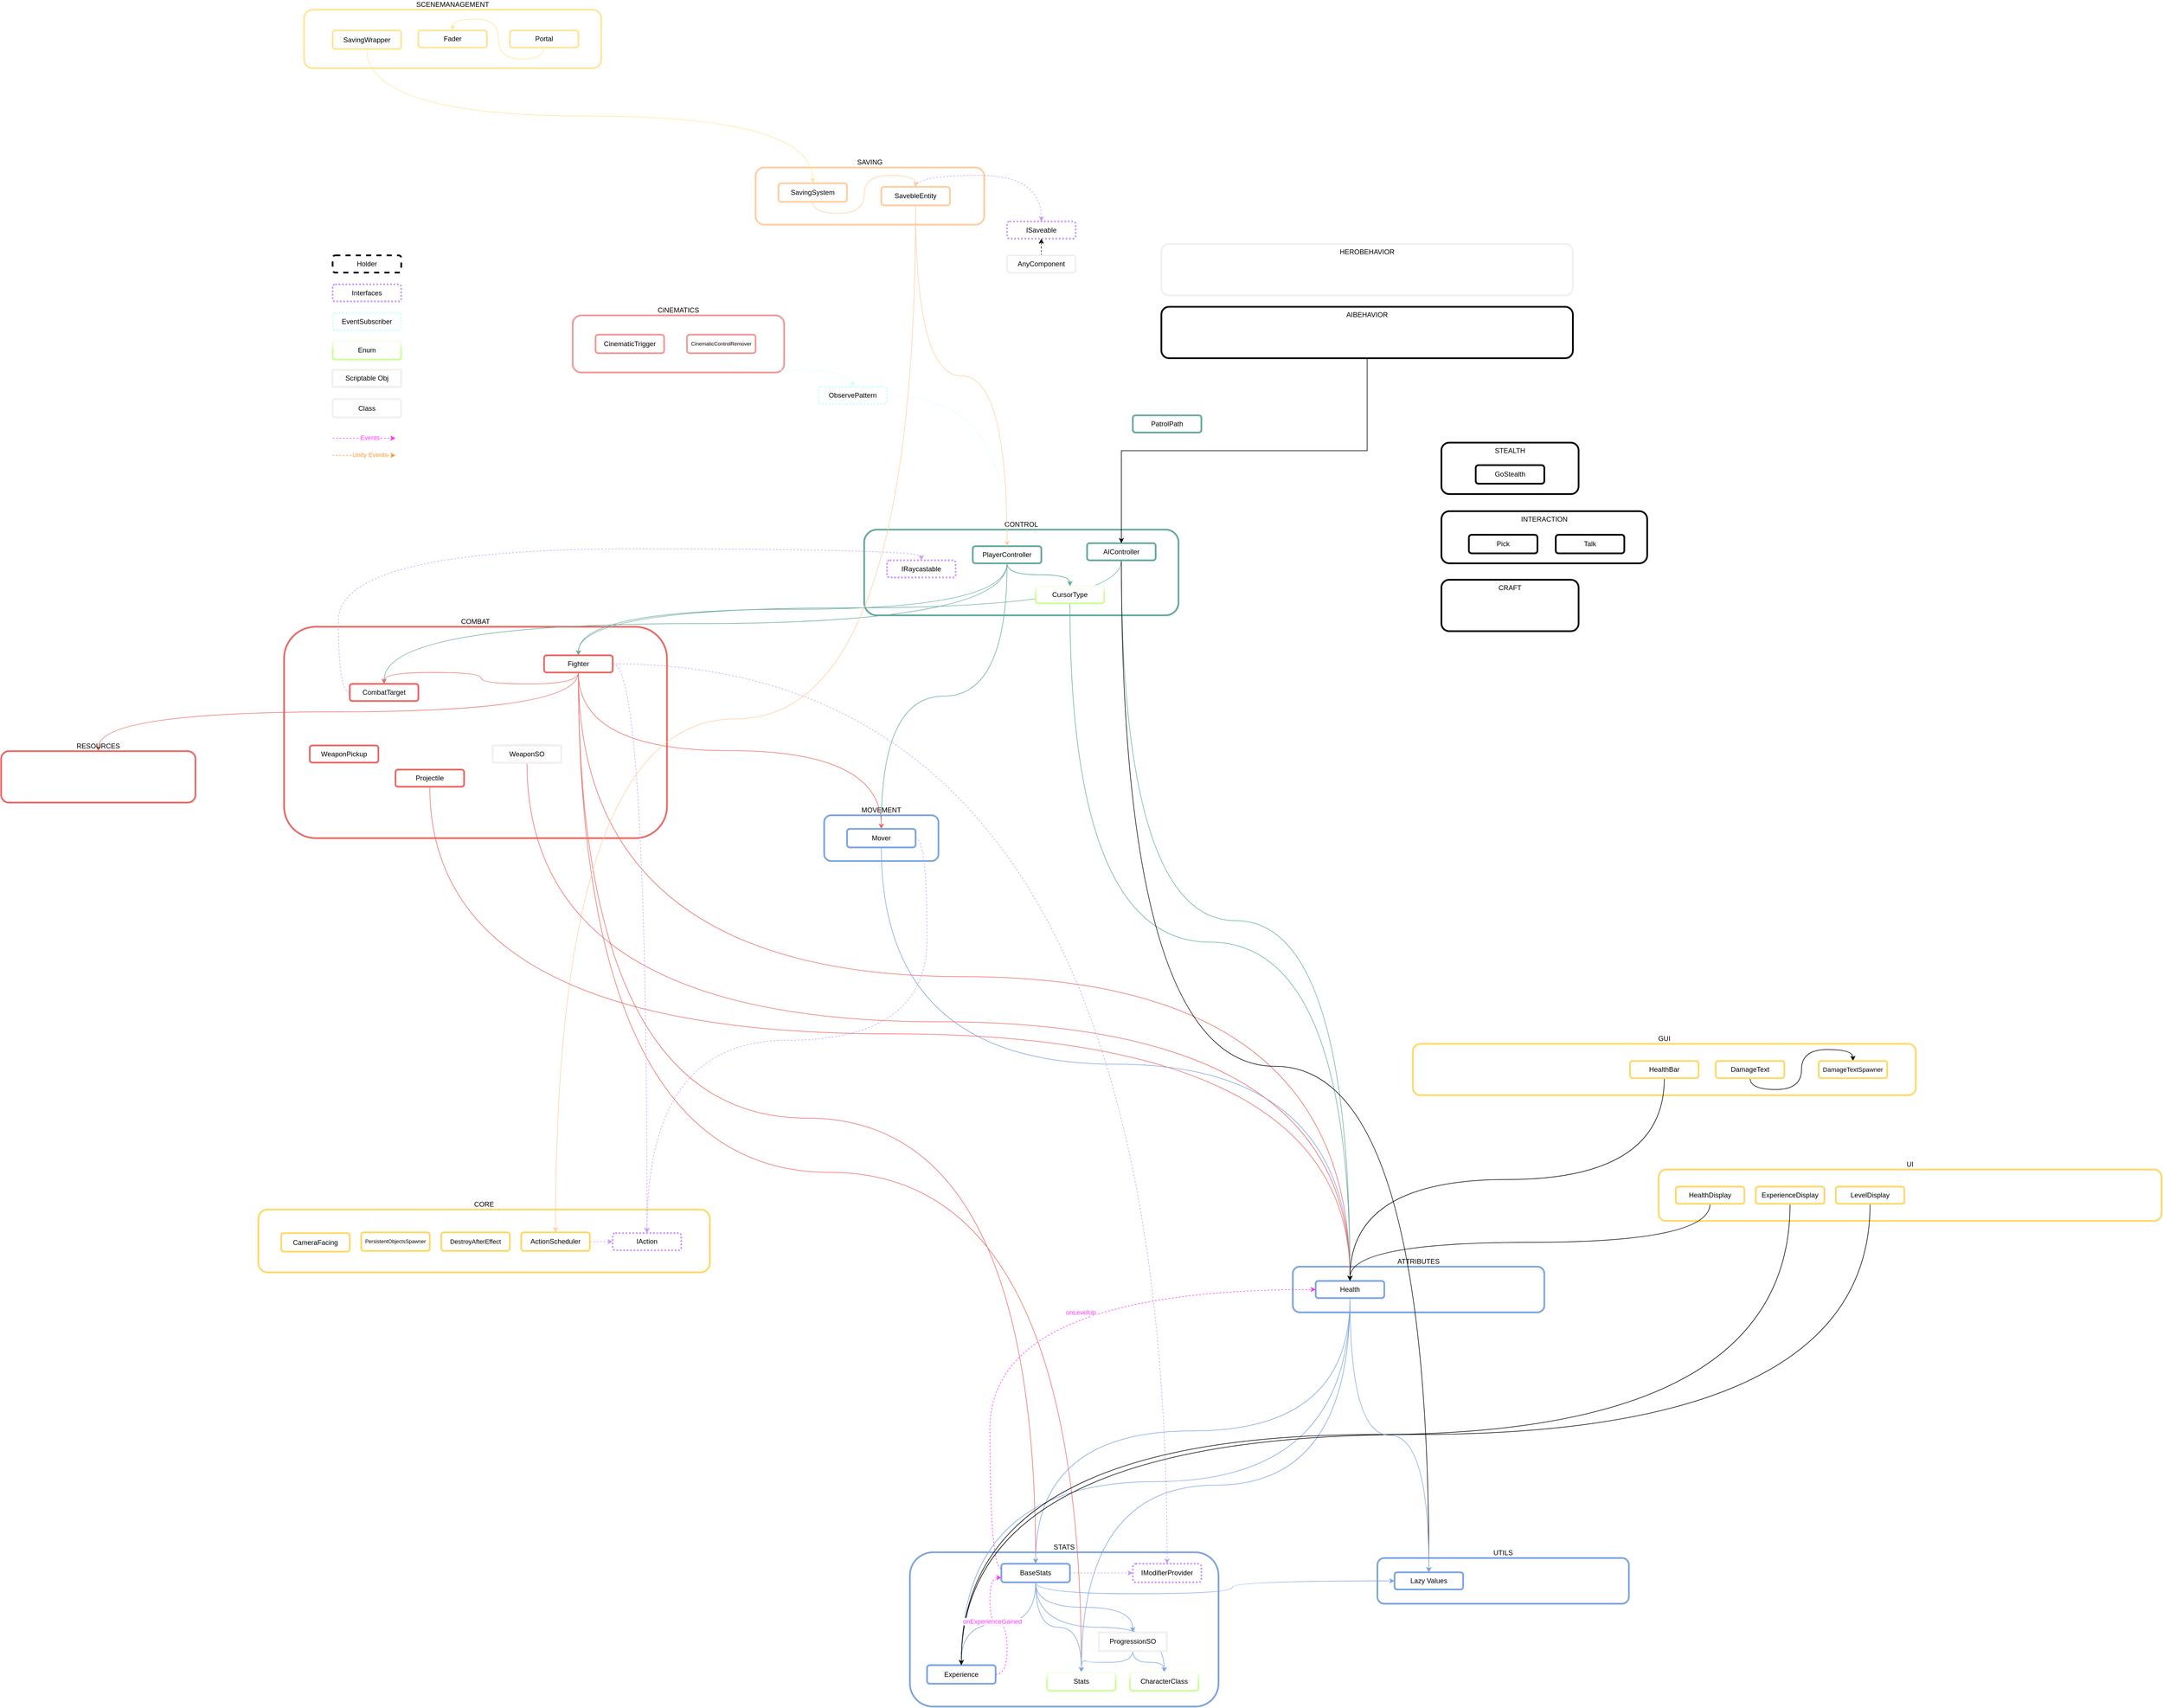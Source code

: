 <mxfile version="13.9.9" type="device"><diagram id="zX314c2a0iVQKS1Djk37" name="Page-1"><mxGraphModel dx="1185" dy="1518" grid="1" gridSize="10" guides="1" tooltips="1" connect="1" arrows="1" fold="1" page="0" pageScale="1" pageWidth="1169" pageHeight="827" math="0" shadow="0"><root><mxCell id="0"/><mxCell id="1" parent="0"/><mxCell id="zsmFEo4YWogc_A4wTc4F-1" value="GUI" style="rounded=1;whiteSpace=wrap;html=1;strokeWidth=3;align=center;labelPosition=center;verticalLabelPosition=top;verticalAlign=bottom;strokeColor=#FFD966;" vertex="1" parent="1"><mxGeometry x="2590" y="1050" width="880" height="90" as="geometry"/></mxCell><mxCell id="X6VIgtb2KW6PNqjNilxe-1" value="UTILS&lt;br&gt;" style="rounded=1;whiteSpace=wrap;html=1;strokeWidth=3;align=center;labelPosition=center;verticalLabelPosition=top;verticalAlign=bottom;strokeColor=#7EA6E0;" parent="1" vertex="1"><mxGeometry x="2528" y="1950" width="440" height="80" as="geometry"/></mxCell><mxCell id="M--ZH-eYUmiinffcp-uR-1" value="STATS" style="rounded=1;whiteSpace=wrap;html=1;strokeWidth=3;align=center;labelPosition=center;verticalLabelPosition=top;verticalAlign=bottom;strokeColor=#7EA6E0;" parent="1" vertex="1"><mxGeometry x="1710" y="1940" width="540" height="270" as="geometry"/></mxCell><mxCell id="ZDkZoz8RjI6pT5Ul04WW-2" value="ATTRIBUTES" style="rounded=1;whiteSpace=wrap;html=1;strokeWidth=3;align=center;labelPosition=center;verticalLabelPosition=top;verticalAlign=bottom;strokeColor=#7EA6E0;" parent="1" vertex="1"><mxGeometry x="2380" y="1440" width="440" height="80" as="geometry"/></mxCell><mxCell id="iRH559UZHxlroSiiS6P8-4" value="CONTROL" style="rounded=1;whiteSpace=wrap;html=1;strokeWidth=3;align=center;labelPosition=center;verticalLabelPosition=top;verticalAlign=bottom;strokeColor=#67AB9F;" parent="1" vertex="1"><mxGeometry x="1630" y="150" width="550" height="150" as="geometry"/></mxCell><mxCell id="iRH559UZHxlroSiiS6P8-5" value="COMBAT" style="rounded=1;whiteSpace=wrap;html=1;strokeWidth=3;align=center;labelPosition=center;verticalLabelPosition=top;verticalAlign=bottom;strokeColor=#EA6B66;" parent="1" vertex="1"><mxGeometry x="615" y="320" width="670" height="370" as="geometry"/></mxCell><mxCell id="iRH559UZHxlroSiiS6P8-6" value="MOVEMENT" style="rounded=1;whiteSpace=wrap;html=1;strokeWidth=3;align=center;labelPosition=center;verticalLabelPosition=top;verticalAlign=bottom;strokeColor=#7EA6E0;" parent="1" vertex="1"><mxGeometry x="1560" y="650" width="200" height="80" as="geometry"/></mxCell><mxCell id="iRH559UZHxlroSiiS6P8-7" value="CORE" style="rounded=1;whiteSpace=wrap;html=1;strokeWidth=3;align=center;labelPosition=center;verticalLabelPosition=top;verticalAlign=bottom;strokeColor=#FFD966;" parent="1" vertex="1"><mxGeometry x="570" y="1340" width="790" height="110" as="geometry"/></mxCell><mxCell id="iRH559UZHxlroSiiS6P8-12" style="edgeStyle=orthogonalEdgeStyle;curved=1;rounded=0;orthogonalLoop=1;jettySize=auto;html=1;exitX=0.5;exitY=1;exitDx=0;exitDy=0;strokeColor=#67AB9F;" parent="1" source="iRH559UZHxlroSiiS6P8-8" target="iRH559UZHxlroSiiS6P8-9" edge="1"><mxGeometry relative="1" as="geometry"/></mxCell><mxCell id="iRH559UZHxlroSiiS6P8-13" style="edgeStyle=orthogonalEdgeStyle;curved=1;rounded=0;orthogonalLoop=1;jettySize=auto;html=1;exitX=0.5;exitY=1;exitDx=0;exitDy=0;strokeColor=#67AB9F;" parent="1" source="iRH559UZHxlroSiiS6P8-8" target="iRH559UZHxlroSiiS6P8-10" edge="1"><mxGeometry relative="1" as="geometry"/></mxCell><mxCell id="iRH559UZHxlroSiiS6P8-14" style="edgeStyle=orthogonalEdgeStyle;curved=1;rounded=0;orthogonalLoop=1;jettySize=auto;html=1;exitX=0.5;exitY=1;exitDx=0;exitDy=0;strokeColor=#67AB9F;" parent="1" source="iRH559UZHxlroSiiS6P8-8" target="iRH559UZHxlroSiiS6P8-11" edge="1"><mxGeometry relative="1" as="geometry"/></mxCell><mxCell id="kNCLd0JwzTP5LptZBHXd-3" style="edgeStyle=orthogonalEdgeStyle;rounded=0;orthogonalLoop=1;jettySize=auto;html=1;exitX=0.5;exitY=1;exitDx=0;exitDy=0;entryX=0.5;entryY=0;entryDx=0;entryDy=0;curved=1;strokeColor=#67AB9F;" parent="1" source="e0aP07f5yo4V5EeplBB_-1" target="iRH559UZHxlroSiiS6P8-15" edge="1"><mxGeometry relative="1" as="geometry"/></mxCell><mxCell id="N1wHUoAwiyRKqID2jfQn-6" style="edgeStyle=orthogonalEdgeStyle;curved=1;rounded=0;orthogonalLoop=1;jettySize=auto;html=1;exitX=0.5;exitY=0;exitDx=0;exitDy=0;entryX=1;entryY=0.5;entryDx=0;entryDy=0;dashed=1;strokeColor=#CCFFFF;startArrow=classic;startFill=1;endArrow=none;endFill=0;" parent="1" source="iRH559UZHxlroSiiS6P8-8" target="N1wHUoAwiyRKqID2jfQn-3" edge="1"><mxGeometry relative="1" as="geometry"/></mxCell><mxCell id="e0aP07f5yo4V5EeplBB_-2" style="edgeStyle=orthogonalEdgeStyle;rounded=0;orthogonalLoop=1;jettySize=auto;html=1;exitX=0.5;exitY=1;exitDx=0;exitDy=0;strokeColor=#67AB9F;curved=1;" parent="1" source="iRH559UZHxlroSiiS6P8-8" target="e0aP07f5yo4V5EeplBB_-1" edge="1"><mxGeometry relative="1" as="geometry"/></mxCell><mxCell id="iRH559UZHxlroSiiS6P8-8" value="PlayerController" style="rounded=1;whiteSpace=wrap;html=1;strokeWidth=3;strokeColor=#67AB9F;" parent="1" vertex="1"><mxGeometry x="1820" y="179" width="120" height="30" as="geometry"/></mxCell><mxCell id="cIVPpor3GwVB7rOZy5on-6" style="edgeStyle=orthogonalEdgeStyle;curved=1;rounded=0;orthogonalLoop=1;jettySize=auto;html=1;exitX=0;exitY=0.5;exitDx=0;exitDy=0;entryX=0.5;entryY=0;entryDx=0;entryDy=0;dashed=1;strokeColor=#CC99FF;startFill=0;" parent="1" source="iRH559UZHxlroSiiS6P8-9" target="cIVPpor3GwVB7rOZy5on-1" edge="1"><mxGeometry relative="1" as="geometry"/></mxCell><mxCell id="iRH559UZHxlroSiiS6P8-9" value="CombatTarget" style="rounded=1;whiteSpace=wrap;html=1;strokeWidth=3;strokeColor=#EA6B66;" parent="1" vertex="1"><mxGeometry x="730" y="420" width="120" height="30" as="geometry"/></mxCell><mxCell id="iRH559UZHxlroSiiS6P8-24" style="edgeStyle=orthogonalEdgeStyle;curved=1;rounded=0;orthogonalLoop=1;jettySize=auto;html=1;exitX=0.5;exitY=1;exitDx=0;exitDy=0;entryX=0.5;entryY=0;entryDx=0;entryDy=0;strokeColor=#EA6B66;" parent="1" source="iRH559UZHxlroSiiS6P8-10" target="iRH559UZHxlroSiiS6P8-9" edge="1"><mxGeometry relative="1" as="geometry"/></mxCell><mxCell id="kNCLd0JwzTP5LptZBHXd-7" style="edgeStyle=orthogonalEdgeStyle;curved=1;rounded=0;orthogonalLoop=1;jettySize=auto;html=1;exitX=0.5;exitY=1;exitDx=0;exitDy=0;strokeColor=#EA6B66;" parent="1" source="iRH559UZHxlroSiiS6P8-10" target="iRH559UZHxlroSiiS6P8-15" edge="1"><mxGeometry relative="1" as="geometry"/></mxCell><mxCell id="kNCLd0JwzTP5LptZBHXd-11" style="edgeStyle=orthogonalEdgeStyle;curved=1;rounded=0;orthogonalLoop=1;jettySize=auto;html=1;exitX=0.5;exitY=1;exitDx=0;exitDy=0;entryX=0.5;entryY=0;entryDx=0;entryDy=0;strokeColor=#EA6B66;fontSize=11;" parent="1" source="iRH559UZHxlroSiiS6P8-10" target="iRH559UZHxlroSiiS6P8-11" edge="1"><mxGeometry relative="1" as="geometry"/></mxCell><mxCell id="ViICGSx4NlkoQtT_HBVr-11" style="edgeStyle=orthogonalEdgeStyle;curved=1;rounded=0;orthogonalLoop=1;jettySize=auto;html=1;exitX=0.5;exitY=1;exitDx=0;exitDy=0;strokeColor=#EA6B66;" parent="1" source="iRH559UZHxlroSiiS6P8-10" target="ViICGSx4NlkoQtT_HBVr-10" edge="1"><mxGeometry relative="1" as="geometry"/></mxCell><mxCell id="rMX1WeO0hdHqFgPA3dSa-14" style="edgeStyle=orthogonalEdgeStyle;curved=1;rounded=0;orthogonalLoop=1;jettySize=auto;html=1;exitX=0.5;exitY=1;exitDx=0;exitDy=0;strokeColor=#EA6B66;fontColor=#f0f0f0;" parent="1" source="iRH559UZHxlroSiiS6P8-10" target="M--ZH-eYUmiinffcp-uR-2" edge="1"><mxGeometry relative="1" as="geometry"/></mxCell><mxCell id="rMX1WeO0hdHqFgPA3dSa-15" style="edgeStyle=orthogonalEdgeStyle;curved=1;rounded=0;orthogonalLoop=1;jettySize=auto;html=1;exitX=0.5;exitY=1;exitDx=0;exitDy=0;strokeColor=#EA6B66;fontColor=#f0f0f0;" parent="1" source="iRH559UZHxlroSiiS6P8-10" target="SrPhJX4Bb_pIo2yQC8EW-4" edge="1"><mxGeometry relative="1" as="geometry"/></mxCell><mxCell id="UjUzf3WpbXGzhNyK7RH4-28" style="edgeStyle=orthogonalEdgeStyle;curved=1;rounded=0;orthogonalLoop=1;jettySize=auto;html=1;exitX=1;exitY=0.5;exitDx=0;exitDy=0;dashed=1;startArrow=none;startFill=0;strokeColor=#CC99FF;" parent="1" source="iRH559UZHxlroSiiS6P8-10" target="UjUzf3WpbXGzhNyK7RH4-18" edge="1"><mxGeometry relative="1" as="geometry"/></mxCell><mxCell id="UjUzf3WpbXGzhNyK7RH4-29" style="edgeStyle=orthogonalEdgeStyle;curved=1;rounded=0;orthogonalLoop=1;jettySize=auto;html=1;exitX=1;exitY=0.5;exitDx=0;exitDy=0;dashed=1;startArrow=none;startFill=0;strokeColor=#CC99FF;" parent="1" source="iRH559UZHxlroSiiS6P8-10" target="iRH559UZHxlroSiiS6P8-19" edge="1"><mxGeometry relative="1" as="geometry"/></mxCell><mxCell id="iRH559UZHxlroSiiS6P8-10" value="Fighter" style="rounded=1;whiteSpace=wrap;html=1;strokeWidth=3;strokeColor=#EA6B66;" parent="1" vertex="1"><mxGeometry x="1070" y="370" width="120" height="30" as="geometry"/></mxCell><mxCell id="kNCLd0JwzTP5LptZBHXd-2" style="edgeStyle=orthogonalEdgeStyle;rounded=0;orthogonalLoop=1;jettySize=auto;html=1;exitX=0.5;exitY=1;exitDx=0;exitDy=0;curved=1;strokeColor=#7EA6E0;" parent="1" source="iRH559UZHxlroSiiS6P8-11" target="iRH559UZHxlroSiiS6P8-15" edge="1"><mxGeometry relative="1" as="geometry"/></mxCell><mxCell id="UjUzf3WpbXGzhNyK7RH4-30" style="edgeStyle=orthogonalEdgeStyle;curved=1;rounded=0;orthogonalLoop=1;jettySize=auto;html=1;exitX=1;exitY=0.5;exitDx=0;exitDy=0;dashed=1;startArrow=none;startFill=0;strokeColor=#CC99FF;" parent="1" source="iRH559UZHxlroSiiS6P8-11" target="iRH559UZHxlroSiiS6P8-19" edge="1"><mxGeometry relative="1" as="geometry"/></mxCell><mxCell id="iRH559UZHxlroSiiS6P8-11" value="Mover" style="rounded=1;whiteSpace=wrap;html=1;strokeWidth=3;strokeColor=#7EA6E0;" parent="1" vertex="1"><mxGeometry x="1600" y="673.75" width="120" height="32.5" as="geometry"/></mxCell><mxCell id="SrPhJX4Bb_pIo2yQC8EW-3" style="edgeStyle=orthogonalEdgeStyle;curved=1;rounded=0;orthogonalLoop=1;jettySize=auto;html=1;exitX=0.5;exitY=1;exitDx=0;exitDy=0;strokeColor=#7EA6E0;" parent="1" source="iRH559UZHxlroSiiS6P8-15" target="SrPhJX4Bb_pIo2yQC8EW-2" edge="1"><mxGeometry relative="1" as="geometry"/></mxCell><mxCell id="UjUzf3WpbXGzhNyK7RH4-1" style="edgeStyle=orthogonalEdgeStyle;rounded=0;orthogonalLoop=1;jettySize=auto;html=1;exitX=0.5;exitY=1;exitDx=0;exitDy=0;curved=1;strokeColor=#7EA6E0;" parent="1" source="iRH559UZHxlroSiiS6P8-15" target="M--ZH-eYUmiinffcp-uR-2" edge="1"><mxGeometry relative="1" as="geometry"/></mxCell><mxCell id="UjUzf3WpbXGzhNyK7RH4-31" style="edgeStyle=orthogonalEdgeStyle;curved=1;rounded=0;orthogonalLoop=1;jettySize=auto;html=1;exitX=0.5;exitY=1;exitDx=0;exitDy=0;startArrow=none;strokeColor=#7EA6E0;" parent="1" source="iRH559UZHxlroSiiS6P8-15" target="SrPhJX4Bb_pIo2yQC8EW-4" edge="1"><mxGeometry relative="1" as="geometry"/></mxCell><mxCell id="iRH559UZHxlroSiiS6P8-15" value="Health" style="rounded=1;whiteSpace=wrap;html=1;strokeWidth=3;strokeColor=#7EA6E0;" parent="1" vertex="1"><mxGeometry x="2420" y="1465" width="120" height="30" as="geometry"/></mxCell><mxCell id="UjUzf3WpbXGzhNyK7RH4-26" style="edgeStyle=orthogonalEdgeStyle;curved=1;rounded=0;orthogonalLoop=1;jettySize=auto;html=1;exitX=1;exitY=0.5;exitDx=0;exitDy=0;entryX=0;entryY=0.5;entryDx=0;entryDy=0;dashed=1;startArrow=none;startFill=0;strokeColor=#CC99FF;" parent="1" source="iRH559UZHxlroSiiS6P8-18" target="iRH559UZHxlroSiiS6P8-19" edge="1"><mxGeometry relative="1" as="geometry"/></mxCell><mxCell id="iRH559UZHxlroSiiS6P8-18" value="ActionScheduler" style="rounded=1;whiteSpace=wrap;html=1;strokeWidth=3;strokeColor=#FFD966;" parent="1" vertex="1"><mxGeometry x="1030" y="1380" width="120" height="32.5" as="geometry"/></mxCell><mxCell id="iRH559UZHxlroSiiS6P8-19" value="IAction" style="rounded=1;whiteSpace=wrap;html=1;strokeWidth=3;strokeColor=#CC99FF;dashed=1;dashPattern=1 1;" parent="1" vertex="1"><mxGeometry x="1190" y="1381.25" width="120" height="30" as="geometry"/></mxCell><mxCell id="iRH559UZHxlroSiiS6P8-25" value="STEALTH" style="rounded=1;whiteSpace=wrap;html=1;strokeWidth=3;align=center;labelPosition=center;verticalLabelPosition=middle;verticalAlign=top;" parent="1" vertex="1"><mxGeometry x="2640" y="-2.25" width="240" height="90" as="geometry"/></mxCell><mxCell id="iRH559UZHxlroSiiS6P8-26" value="INTERACTION" style="rounded=1;whiteSpace=wrap;html=1;strokeWidth=3;align=center;labelPosition=center;verticalLabelPosition=middle;verticalAlign=top;" parent="1" vertex="1"><mxGeometry x="2640" y="117.75" width="360" height="91.25" as="geometry"/></mxCell><mxCell id="iRH559UZHxlroSiiS6P8-27" value="Pick" style="rounded=1;whiteSpace=wrap;html=1;strokeWidth=3;" parent="1" vertex="1"><mxGeometry x="2688" y="159" width="120" height="32.5" as="geometry"/></mxCell><mxCell id="iRH559UZHxlroSiiS6P8-28" value="Talk" style="rounded=1;whiteSpace=wrap;html=1;strokeWidth=3;" parent="1" vertex="1"><mxGeometry x="2840" y="159" width="120" height="32.5" as="geometry"/></mxCell><mxCell id="iRH559UZHxlroSiiS6P8-32" value="GoStealth" style="rounded=1;whiteSpace=wrap;html=1;strokeWidth=3;" parent="1" vertex="1"><mxGeometry x="2700" y="37.12" width="120" height="32.5" as="geometry"/></mxCell><mxCell id="kNCLd0JwzTP5LptZBHXd-4" style="edgeStyle=orthogonalEdgeStyle;curved=1;rounded=0;orthogonalLoop=1;jettySize=auto;html=1;exitX=0.5;exitY=1;exitDx=0;exitDy=0;strokeColor=#67AB9F;" parent="1" source="kNCLd0JwzTP5LptZBHXd-1" target="iRH559UZHxlroSiiS6P8-10" edge="1"><mxGeometry relative="1" as="geometry"/></mxCell><mxCell id="kNCLd0JwzTP5LptZBHXd-5" style="edgeStyle=orthogonalEdgeStyle;curved=1;rounded=0;orthogonalLoop=1;jettySize=auto;html=1;exitX=0.5;exitY=1;exitDx=0;exitDy=0;strokeColor=#67AB9F;" parent="1" source="kNCLd0JwzTP5LptZBHXd-1" target="iRH559UZHxlroSiiS6P8-15" edge="1"><mxGeometry relative="1" as="geometry"/></mxCell><mxCell id="X6VIgtb2KW6PNqjNilxe-5" style="edgeStyle=orthogonalEdgeStyle;curved=1;rounded=0;orthogonalLoop=1;jettySize=auto;html=1;exitX=0.5;exitY=1;exitDx=0;exitDy=0;entryX=0.5;entryY=0;entryDx=0;entryDy=0;" parent="1" source="kNCLd0JwzTP5LptZBHXd-1" target="X6VIgtb2KW6PNqjNilxe-2" edge="1"><mxGeometry relative="1" as="geometry"/></mxCell><mxCell id="kNCLd0JwzTP5LptZBHXd-1" value="AIController" style="rounded=1;whiteSpace=wrap;html=1;strokeWidth=3;strokeColor=#67AB9F;" parent="1" vertex="1"><mxGeometry x="2020" y="173.75" width="120" height="30" as="geometry"/></mxCell><mxCell id="kNCLd0JwzTP5LptZBHXd-6" value="Holder" style="rounded=1;whiteSpace=wrap;html=1;strokeWidth=3;dashed=1;" parent="1" vertex="1"><mxGeometry x="700" y="-330" width="120" height="30" as="geometry"/></mxCell><mxCell id="kNCLd0JwzTP5LptZBHXd-8" value="CRAFT" style="rounded=1;whiteSpace=wrap;html=1;strokeWidth=3;align=center;labelPosition=center;verticalLabelPosition=middle;verticalAlign=top;" parent="1" vertex="1"><mxGeometry x="2640" y="237.75" width="240" height="90" as="geometry"/></mxCell><mxCell id="kNCLd0JwzTP5LptZBHXd-10" value="Interfaces" style="rounded=1;whiteSpace=wrap;html=1;strokeWidth=3;strokeColor=#CC99FF;dashed=1;dashPattern=1 1;" parent="1" vertex="1"><mxGeometry x="700" y="-279.37" width="120" height="30" as="geometry"/></mxCell><mxCell id="ciauo1n9awB_bm5yY3an-2" style="edgeStyle=orthogonalEdgeStyle;rounded=0;orthogonalLoop=1;jettySize=auto;html=1;exitX=0.5;exitY=1;exitDx=0;exitDy=0;" parent="1" source="ciauo1n9awB_bm5yY3an-1" target="kNCLd0JwzTP5LptZBHXd-1" edge="1"><mxGeometry relative="1" as="geometry"/></mxCell><mxCell id="ciauo1n9awB_bm5yY3an-1" value="AIBEHAVIOR" style="rounded=1;whiteSpace=wrap;html=1;strokeWidth=3;align=center;labelPosition=center;verticalLabelPosition=middle;verticalAlign=top;" parent="1" vertex="1"><mxGeometry x="2150" y="-240" width="720" height="90" as="geometry"/></mxCell><mxCell id="ciauo1n9awB_bm5yY3an-3" value="PatrolPath" style="rounded=1;whiteSpace=wrap;html=1;strokeWidth=3;strokeColor=#67AB9F;" parent="1" vertex="1"><mxGeometry x="2100" y="-50" width="120" height="30" as="geometry"/></mxCell><mxCell id="5K2S2vKHAfXSxy706iJU-1" value="CiNEMATICS" style="rounded=1;whiteSpace=wrap;html=1;strokeWidth=3;align=center;labelPosition=center;verticalLabelPosition=top;verticalAlign=bottom;strokeColor=#F19C99;" parent="1" vertex="1"><mxGeometry x="1120" y="-225" width="370" height="100" as="geometry"/></mxCell><mxCell id="5K2S2vKHAfXSxy706iJU-3" value="CinematicTrigger" style="rounded=1;whiteSpace=wrap;html=1;strokeWidth=3;strokeColor=#F19C99;verticalAlign=middle;" parent="1" vertex="1"><mxGeometry x="1160" y="-191.25" width="120" height="32.5" as="geometry"/></mxCell><mxCell id="5K2S2vKHAfXSxy706iJU-4" value="EventSubscriber" style="rounded=1;whiteSpace=wrap;html=1;strokeWidth=3;dashed=1;dashPattern=1 1;strokeColor=#CCFFFF;" parent="1" vertex="1"><mxGeometry x="700" y="-229.37" width="120" height="30" as="geometry"/></mxCell><mxCell id="N1wHUoAwiyRKqID2jfQn-4" style="edgeStyle=orthogonalEdgeStyle;rounded=0;orthogonalLoop=1;jettySize=auto;html=1;exitX=0.5;exitY=1;exitDx=0;exitDy=0;curved=1;dashed=1;strokeColor=#CCFFFF;startArrow=none;startFill=0;" parent="1" source="5K2S2vKHAfXSxy706iJU-5" target="N1wHUoAwiyRKqID2jfQn-3" edge="1"><mxGeometry relative="1" as="geometry"/></mxCell><mxCell id="5K2S2vKHAfXSxy706iJU-5" value="CinematicControlRemover" style="rounded=1;whiteSpace=wrap;html=1;strokeWidth=3;strokeColor=#F19C99;verticalAlign=middle;fontSize=9;" parent="1" vertex="1"><mxGeometry x="1320" y="-191.25" width="120" height="32.5" as="geometry"/></mxCell><mxCell id="N1wHUoAwiyRKqID2jfQn-3" value="ObservePattern" style="rounded=1;whiteSpace=wrap;html=1;strokeWidth=3;dashed=1;dashPattern=1 1;strokeColor=#CCFFFF;" parent="1" vertex="1"><mxGeometry x="1550" y="-100" width="120" height="30" as="geometry"/></mxCell><mxCell id="N1wHUoAwiyRKqID2jfQn-7" value="SCENEMANAGEMENT" style="rounded=1;whiteSpace=wrap;html=1;strokeWidth=3;align=center;labelPosition=center;verticalLabelPosition=top;verticalAlign=bottom;strokeColor=#FFE599;" parent="1" vertex="1"><mxGeometry x="650" y="-760" width="520" height="102.5" as="geometry"/></mxCell><mxCell id="N1wHUoAwiyRKqID2jfQn-9" value="Fader" style="rounded=1;whiteSpace=wrap;html=1;strokeWidth=3;strokeColor=#FFE599;" parent="1" vertex="1"><mxGeometry x="850" y="-723.75" width="120" height="30" as="geometry"/></mxCell><mxCell id="N1wHUoAwiyRKqID2jfQn-12" style="edgeStyle=orthogonalEdgeStyle;curved=1;rounded=0;orthogonalLoop=1;jettySize=auto;html=1;exitX=0.5;exitY=1;exitDx=0;exitDy=0;entryX=0.5;entryY=0;entryDx=0;entryDy=0;startArrow=none;startFill=0;strokeColor=#FFE599;endArrow=classic;endFill=1;" parent="1" source="N1wHUoAwiyRKqID2jfQn-10" target="N1wHUoAwiyRKqID2jfQn-9" edge="1"><mxGeometry relative="1" as="geometry"/></mxCell><mxCell id="N1wHUoAwiyRKqID2jfQn-10" value="Portal" style="rounded=1;whiteSpace=wrap;html=1;strokeWidth=3;strokeColor=#FFE599;" parent="1" vertex="1"><mxGeometry x="1010" y="-723.75" width="120" height="30" as="geometry"/></mxCell><mxCell id="N1wHUoAwiyRKqID2jfQn-13" value="PersistentObjectsSpawner" style="rounded=1;whiteSpace=wrap;html=1;strokeWidth=3;strokeColor=#FFD966;fontSize=9;" parent="1" vertex="1"><mxGeometry x="750" y="1380" width="120" height="32.5" as="geometry"/></mxCell><mxCell id="N1wHUoAwiyRKqID2jfQn-14" value="SAVING&lt;br&gt;" style="rounded=1;whiteSpace=wrap;html=1;strokeWidth=3;align=center;labelPosition=center;verticalLabelPosition=top;verticalAlign=bottom;strokeColor=#FFCE9F;" parent="1" vertex="1"><mxGeometry x="1440" y="-483.75" width="400" height="100" as="geometry"/></mxCell><mxCell id="Mkf17UDLlmEJd6N1qRmk-4" style="edgeStyle=orthogonalEdgeStyle;rounded=0;orthogonalLoop=1;jettySize=auto;html=1;exitX=0.5;exitY=1;exitDx=0;exitDy=0;entryX=0.5;entryY=0;entryDx=0;entryDy=0;curved=1;strokeColor=#FFCE9F;" parent="1" source="Mkf17UDLlmEJd6N1qRmk-1" target="Mkf17UDLlmEJd6N1qRmk-3" edge="1"><mxGeometry relative="1" as="geometry"/></mxCell><mxCell id="Mkf17UDLlmEJd6N1qRmk-1" value="SavingSystem" style="rounded=1;whiteSpace=wrap;html=1;strokeWidth=3;verticalAlign=middle;strokeColor=#FFCE9F;" parent="1" vertex="1"><mxGeometry x="1480" y="-456.25" width="120" height="32.5" as="geometry"/></mxCell><mxCell id="ViICGSx4NlkoQtT_HBVr-8" style="edgeStyle=orthogonalEdgeStyle;curved=1;rounded=0;orthogonalLoop=1;jettySize=auto;html=1;exitX=0.5;exitY=1;exitDx=0;exitDy=0;entryX=0.5;entryY=0;entryDx=0;entryDy=0;strokeColor=#FFE599;endFill=1;startFill=0;" parent="1" source="Mkf17UDLlmEJd6N1qRmk-2" target="Mkf17UDLlmEJd6N1qRmk-1" edge="1"><mxGeometry relative="1" as="geometry"/></mxCell><mxCell id="Mkf17UDLlmEJd6N1qRmk-2" value="SavingWrapper" style="rounded=1;whiteSpace=wrap;html=1;strokeWidth=3;verticalAlign=middle;strokeColor=#FFE599;" parent="1" vertex="1"><mxGeometry x="700" y="-723.75" width="120" height="32.5" as="geometry"/></mxCell><mxCell id="Mkf17UDLlmEJd6N1qRmk-5" style="edgeStyle=orthogonalEdgeStyle;curved=1;rounded=0;orthogonalLoop=1;jettySize=auto;html=1;exitX=0.5;exitY=1;exitDx=0;exitDy=0;strokeColor=#FFCE9F;" parent="1" source="Mkf17UDLlmEJd6N1qRmk-3" target="iRH559UZHxlroSiiS6P8-8" edge="1"><mxGeometry relative="1" as="geometry"/></mxCell><mxCell id="Mkf17UDLlmEJd6N1qRmk-6" style="edgeStyle=orthogonalEdgeStyle;curved=1;rounded=0;orthogonalLoop=1;jettySize=auto;html=1;exitX=0.5;exitY=1;exitDx=0;exitDy=0;strokeColor=#FFCE9F;" parent="1" source="Mkf17UDLlmEJd6N1qRmk-3" target="iRH559UZHxlroSiiS6P8-18" edge="1"><mxGeometry relative="1" as="geometry"/></mxCell><mxCell id="ViICGSx4NlkoQtT_HBVr-4" style="edgeStyle=orthogonalEdgeStyle;curved=1;rounded=0;orthogonalLoop=1;jettySize=auto;html=1;exitX=0.5;exitY=0;exitDx=0;exitDy=0;entryX=0.5;entryY=0;entryDx=0;entryDy=0;dashed=1;strokeColor=#CC99FF;" parent="1" source="Mkf17UDLlmEJd6N1qRmk-3" target="ViICGSx4NlkoQtT_HBVr-3" edge="1"><mxGeometry relative="1" as="geometry"/></mxCell><mxCell id="Mkf17UDLlmEJd6N1qRmk-3" value="SavebleEntity" style="rounded=1;whiteSpace=wrap;html=1;strokeWidth=3;verticalAlign=middle;strokeColor=#FFCE9F;" parent="1" vertex="1"><mxGeometry x="1660" y="-450" width="120" height="32.5" as="geometry"/></mxCell><mxCell id="Mkf17UDLlmEJd6N1qRmk-7" value="HEROBEHAVIOR" style="rounded=1;whiteSpace=wrap;html=1;strokeWidth=3;align=center;labelPosition=center;verticalLabelPosition=middle;verticalAlign=top;strokeColor=#F0F0F0;" parent="1" vertex="1"><mxGeometry x="2150" y="-350" width="720" height="90" as="geometry"/></mxCell><mxCell id="ViICGSx4NlkoQtT_HBVr-3" value="ISaveable" style="rounded=1;whiteSpace=wrap;html=1;strokeWidth=3;dashed=1;dashPattern=1 1;strokeColor=#CC99FF;" parent="1" vertex="1"><mxGeometry x="1880" y="-389.37" width="120" height="30" as="geometry"/></mxCell><mxCell id="ViICGSx4NlkoQtT_HBVr-6" style="edgeStyle=orthogonalEdgeStyle;curved=1;rounded=0;orthogonalLoop=1;jettySize=auto;html=1;exitX=0.5;exitY=0;exitDx=0;exitDy=0;dashed=1;" parent="1" source="ViICGSx4NlkoQtT_HBVr-5" target="ViICGSx4NlkoQtT_HBVr-3" edge="1"><mxGeometry relative="1" as="geometry"/></mxCell><mxCell id="ViICGSx4NlkoQtT_HBVr-5" value="AnyComponent" style="rounded=1;whiteSpace=wrap;html=1;strokeWidth=3;strokeColor=#F0F0F0;" parent="1" vertex="1"><mxGeometry x="1880" y="-330" width="120" height="30" as="geometry"/></mxCell><mxCell id="ViICGSx4NlkoQtT_HBVr-10" value="RESOURCES" style="rounded=1;whiteSpace=wrap;html=1;strokeWidth=3;align=center;labelPosition=center;verticalLabelPosition=top;verticalAlign=bottom;strokeColor=#EA6B66;" parent="1" vertex="1"><mxGeometry x="120" y="537.75" width="340" height="90" as="geometry"/></mxCell><mxCell id="oPLiyMP14bYIOw7efiJT-1" value="WeaponPickup" style="rounded=1;whiteSpace=wrap;html=1;strokeWidth=3;strokeColor=#EA6B66;" parent="1" vertex="1"><mxGeometry x="660" y="527.75" width="120" height="30" as="geometry"/></mxCell><mxCell id="oPLiyMP14bYIOw7efiJT-3" style="edgeStyle=orthogonalEdgeStyle;rounded=0;orthogonalLoop=1;jettySize=auto;html=1;exitX=0.5;exitY=1;exitDx=0;exitDy=0;entryX=0.5;entryY=0;entryDx=0;entryDy=0;strokeColor=#EA6B66;curved=1;" parent="1" source="oPLiyMP14bYIOw7efiJT-2" target="iRH559UZHxlroSiiS6P8-15" edge="1"><mxGeometry relative="1" as="geometry"/></mxCell><mxCell id="oPLiyMP14bYIOw7efiJT-2" value="Projectile" style="rounded=1;whiteSpace=wrap;html=1;strokeWidth=3;strokeColor=#EA6B66;" parent="1" vertex="1"><mxGeometry x="810" y="570" width="120" height="30" as="geometry"/></mxCell><mxCell id="oPLiyMP14bYIOw7efiJT-5" style="edgeStyle=orthogonalEdgeStyle;curved=1;rounded=0;orthogonalLoop=1;jettySize=auto;html=1;exitX=0.5;exitY=1;exitDx=0;exitDy=0;strokeColor=#EA6B66;" parent="1" source="oPLiyMP14bYIOw7efiJT-4" target="iRH559UZHxlroSiiS6P8-15" edge="1"><mxGeometry relative="1" as="geometry"><mxPoint x="1880" y="750" as="targetPoint"/></mxGeometry></mxCell><mxCell id="oPLiyMP14bYIOw7efiJT-4" value="WeaponSO" style="rounded=0;whiteSpace=wrap;html=1;strokeWidth=3;strokeColor=#f0f0f0;shadow=0;gradientDirection=east;glass=0;sketch=1;" parent="1" vertex="1"><mxGeometry x="980" y="527.75" width="120" height="30" as="geometry"/></mxCell><mxCell id="8XZOd8Yv6ka2B8i0Pcgx-1" value="DestroyAfterEffect" style="rounded=1;whiteSpace=wrap;html=1;strokeWidth=3;strokeColor=#FFD966;fontSize=11;" parent="1" vertex="1"><mxGeometry x="890" y="1380" width="120" height="32.5" as="geometry"/></mxCell><mxCell id="SrPhJX4Bb_pIo2yQC8EW-9" style="edgeStyle=orthogonalEdgeStyle;curved=1;rounded=0;orthogonalLoop=1;jettySize=auto;html=1;exitX=0.5;exitY=1;exitDx=0;exitDy=0;entryX=0.5;entryY=0;entryDx=0;entryDy=0;strokeColor=#7EA6E0;" parent="1" source="M--ZH-eYUmiinffcp-uR-2" target="SrPhJX4Bb_pIo2yQC8EW-2" edge="1"><mxGeometry relative="1" as="geometry"/></mxCell><mxCell id="SrPhJX4Bb_pIo2yQC8EW-10" style="edgeStyle=orthogonalEdgeStyle;curved=1;rounded=0;orthogonalLoop=1;jettySize=auto;html=1;exitX=0.5;exitY=1;exitDx=0;exitDy=0;strokeColor=#7EA6E0;" parent="1" source="M--ZH-eYUmiinffcp-uR-2" target="SrPhJX4Bb_pIo2yQC8EW-4" edge="1"><mxGeometry relative="1" as="geometry"/></mxCell><mxCell id="UjUzf3WpbXGzhNyK7RH4-19" style="edgeStyle=orthogonalEdgeStyle;curved=1;rounded=0;orthogonalLoop=1;jettySize=auto;html=1;exitX=1;exitY=0.5;exitDx=0;exitDy=0;entryX=0;entryY=0.5;entryDx=0;entryDy=0;startArrow=none;startFill=0;dashed=1;strokeColor=#CC99FF;" parent="1" source="M--ZH-eYUmiinffcp-uR-2" target="UjUzf3WpbXGzhNyK7RH4-18" edge="1"><mxGeometry relative="1" as="geometry"/></mxCell><mxCell id="bXVBPZHDAnFBpzh7sfVz-1" style="edgeStyle=orthogonalEdgeStyle;rounded=0;orthogonalLoop=1;jettySize=auto;html=1;exitX=0.5;exitY=1;exitDx=0;exitDy=0;entryX=0.5;entryY=0;entryDx=0;entryDy=0;strokeColor=#7EA6E0;curved=1;" parent="1" source="M--ZH-eYUmiinffcp-uR-2" target="ZDkZoz8RjI6pT5Ul04WW-1" edge="1"><mxGeometry relative="1" as="geometry"/></mxCell><mxCell id="bXVBPZHDAnFBpzh7sfVz-2" style="edgeStyle=orthogonalEdgeStyle;curved=1;rounded=0;orthogonalLoop=1;jettySize=auto;html=1;exitX=0.5;exitY=1;exitDx=0;exitDy=0;entryX=0.5;entryY=0;entryDx=0;entryDy=0;strokeColor=#7EA6E0;" parent="1" source="M--ZH-eYUmiinffcp-uR-2" target="SrPhJX4Bb_pIo2yQC8EW-5" edge="1"><mxGeometry relative="1" as="geometry"/></mxCell><mxCell id="X6VIgtb2KW6PNqjNilxe-4" style="edgeStyle=orthogonalEdgeStyle;curved=1;rounded=0;orthogonalLoop=1;jettySize=auto;html=1;exitX=0.5;exitY=1;exitDx=0;exitDy=0;strokeColor=#7EA6E0;" parent="1" source="M--ZH-eYUmiinffcp-uR-2" target="X6VIgtb2KW6PNqjNilxe-2" edge="1"><mxGeometry relative="1" as="geometry"/></mxCell><mxCell id="M--ZH-eYUmiinffcp-uR-2" value="BaseStats" style="rounded=1;whiteSpace=wrap;html=1;strokeWidth=3;strokeColor=#7EA6E0;" parent="1" vertex="1"><mxGeometry x="1870" y="1960" width="120" height="32.5" as="geometry"/></mxCell><mxCell id="SrPhJX4Bb_pIo2yQC8EW-6" style="edgeStyle=orthogonalEdgeStyle;curved=1;rounded=0;orthogonalLoop=1;jettySize=auto;html=1;exitX=0.5;exitY=1;exitDx=0;exitDy=0;strokeColor=#7EA6E0;" parent="1" source="ZDkZoz8RjI6pT5Ul04WW-1" target="SrPhJX4Bb_pIo2yQC8EW-5" edge="1"><mxGeometry relative="1" as="geometry"/></mxCell><mxCell id="SrPhJX4Bb_pIo2yQC8EW-7" style="edgeStyle=orthogonalEdgeStyle;curved=1;rounded=0;orthogonalLoop=1;jettySize=auto;html=1;exitX=0.5;exitY=1;exitDx=0;exitDy=0;strokeColor=#7EA6E0;" parent="1" source="ZDkZoz8RjI6pT5Ul04WW-1" target="SrPhJX4Bb_pIo2yQC8EW-4" edge="1"><mxGeometry relative="1" as="geometry"/></mxCell><mxCell id="ZDkZoz8RjI6pT5Ul04WW-1" value="ProgressionSO" style="rounded=0;whiteSpace=wrap;html=1;strokeWidth=3;strokeColor=#f0f0f0;shadow=0;gradientDirection=east;glass=0;sketch=1;" parent="1" vertex="1"><mxGeometry x="2040" y="2080" width="120" height="32.5" as="geometry"/></mxCell><mxCell id="ZDkZoz8RjI6pT5Ul04WW-3" value="UI&lt;br&gt;" style="rounded=1;whiteSpace=wrap;html=1;strokeWidth=3;align=center;labelPosition=center;verticalLabelPosition=top;verticalAlign=bottom;strokeColor=#FFD966;" parent="1" vertex="1"><mxGeometry x="3020" y="1270" width="880" height="90" as="geometry"/></mxCell><mxCell id="SrPhJX4Bb_pIo2yQC8EW-1" style="edgeStyle=orthogonalEdgeStyle;rounded=0;orthogonalLoop=1;jettySize=auto;html=1;exitX=0.5;exitY=1;exitDx=0;exitDy=0;curved=1;" parent="1" source="ZDkZoz8RjI6pT5Ul04WW-4" target="iRH559UZHxlroSiiS6P8-15" edge="1"><mxGeometry relative="1" as="geometry"/></mxCell><mxCell id="ZDkZoz8RjI6pT5Ul04WW-4" value="HealthDisplay" style="rounded=1;whiteSpace=wrap;html=1;strokeWidth=3;strokeColor=#FFD966;" parent="1" vertex="1"><mxGeometry x="3050" y="1300" width="120" height="30" as="geometry"/></mxCell><mxCell id="SrPhJX4Bb_pIo2yQC8EW-2" value="Experience" style="rounded=1;whiteSpace=wrap;html=1;strokeWidth=3;strokeColor=#7EA6E0;" parent="1" vertex="1"><mxGeometry x="1740" y="2137.5" width="120" height="32.5" as="geometry"/></mxCell><mxCell id="SrPhJX4Bb_pIo2yQC8EW-4" value="Stats" style="rounded=1;whiteSpace=wrap;html=1;strokeWidth=3;strokeColor=#CCFF99;shadow=0;sketch=0;glass=1;" parent="1" vertex="1"><mxGeometry x="1950" y="2150" width="120" height="32.5" as="geometry"/></mxCell><mxCell id="SrPhJX4Bb_pIo2yQC8EW-5" value="CharacterClass" style="rounded=1;whiteSpace=wrap;html=1;strokeWidth=3;strokeColor=#CCFF99;shadow=0;sketch=0;glass=1;" parent="1" vertex="1"><mxGeometry x="2095" y="2150" width="120" height="32.5" as="geometry"/></mxCell><mxCell id="SrPhJX4Bb_pIo2yQC8EW-11" value="Enum" style="rounded=1;whiteSpace=wrap;html=1;strokeWidth=3;shadow=0;sketch=0;glass=1;strokeColor=#CCFF99;" parent="1" vertex="1"><mxGeometry x="700" y="-180" width="120" height="32.5" as="geometry"/></mxCell><mxCell id="SrPhJX4Bb_pIo2yQC8EW-14" style="edgeStyle=orthogonalEdgeStyle;curved=1;rounded=0;orthogonalLoop=1;jettySize=auto;html=1;exitX=0.5;exitY=1;exitDx=0;exitDy=0;fontColor=#FFFFCC;" parent="1" source="SrPhJX4Bb_pIo2yQC8EW-12" target="SrPhJX4Bb_pIo2yQC8EW-2" edge="1"><mxGeometry relative="1" as="geometry"/></mxCell><mxCell id="SrPhJX4Bb_pIo2yQC8EW-12" value="ExperienceDisplay" style="rounded=1;whiteSpace=wrap;html=1;strokeWidth=3;strokeColor=#FFD966;" parent="1" vertex="1"><mxGeometry x="3190" y="1300" width="120" height="30" as="geometry"/></mxCell><mxCell id="SrPhJX4Bb_pIo2yQC8EW-15" style="edgeStyle=orthogonalEdgeStyle;curved=1;rounded=0;orthogonalLoop=1;jettySize=auto;html=1;exitX=0.5;exitY=1;exitDx=0;exitDy=0;fontColor=#FFFFCC;" parent="1" source="SrPhJX4Bb_pIo2yQC8EW-13" target="SrPhJX4Bb_pIo2yQC8EW-2" edge="1"><mxGeometry relative="1" as="geometry"/></mxCell><mxCell id="SrPhJX4Bb_pIo2yQC8EW-13" value="LevelDisplay" style="rounded=1;whiteSpace=wrap;html=1;strokeWidth=3;strokeColor=#FFD966;" parent="1" vertex="1"><mxGeometry x="3330" y="1300" width="120" height="30" as="geometry"/></mxCell><mxCell id="AAF1LhMOPyqQcpfQTPpk-1" value="Scriptable Obj" style="rounded=0;whiteSpace=wrap;html=1;strokeWidth=3;labelBackgroundColor=none;gradientDirection=east;glass=0;sketch=1;shadow=0;strokeColor=#f0f0f0;" parent="1" vertex="1"><mxGeometry x="700" y="-130" width="120" height="30" as="geometry"/></mxCell><mxCell id="UjUzf3WpbXGzhNyK7RH4-7" value="Class" style="rounded=1;whiteSpace=wrap;html=1;strokeWidth=3;verticalAlign=middle;strokeColor=#F0F0F0;" parent="1" vertex="1"><mxGeometry x="700" y="-78.75" width="120" height="32.5" as="geometry"/></mxCell><mxCell id="UjUzf3WpbXGzhNyK7RH4-8" value="" style="endArrow=classic;dashed=1;html=1;rounded=0;strokeColor=#FF33FF;" parent="1" edge="1"><mxGeometry width="50" height="50" relative="1" as="geometry"><mxPoint x="700" y="-10" as="sourcePoint"/><mxPoint x="810" y="-10" as="targetPoint"/></mxGeometry></mxCell><mxCell id="UjUzf3WpbXGzhNyK7RH4-9" value="Events" style="edgeLabel;html=1;align=center;verticalAlign=middle;resizable=0;points=[];fontColor=#FF33FF;" parent="UjUzf3WpbXGzhNyK7RH4-8" vertex="1" connectable="0"><mxGeometry x="0.183" y="1" relative="1" as="geometry"><mxPoint as="offset"/></mxGeometry></mxCell><mxCell id="UjUzf3WpbXGzhNyK7RH4-18" value="IModifierProvider" style="rounded=1;whiteSpace=wrap;html=1;strokeWidth=3;strokeColor=#CC99FF;dashed=1;dashPattern=1 1;" parent="1" vertex="1"><mxGeometry x="2100" y="1960" width="120" height="32.5" as="geometry"/></mxCell><mxCell id="rMX1WeO0hdHqFgPA3dSa-10" style="edgeStyle=orthogonalEdgeStyle;curved=1;rounded=0;orthogonalLoop=1;jettySize=auto;html=1;exitX=0;exitY=0.25;exitDx=0;exitDy=0;entryX=0;entryY=0.5;entryDx=0;entryDy=0;dashed=1;strokeColor=#FF33FF;" parent="1" source="M--ZH-eYUmiinffcp-uR-2" target="iRH559UZHxlroSiiS6P8-15" edge="1"><mxGeometry relative="1" as="geometry"/></mxCell><mxCell id="UjUzf3WpbXGzhNyK7RH4-27" value="&lt;span style=&quot;color: rgb(255 , 51 , 255)&quot;&gt;onLevelUp&lt;/span&gt;" style="edgeLabel;html=1;align=center;verticalAlign=middle;resizable=0;points=[];" parent="rMX1WeO0hdHqFgPA3dSa-10" vertex="1" connectable="0"><mxGeometry x="0.236" y="-40" relative="1" as="geometry"><mxPoint as="offset"/></mxGeometry></mxCell><mxCell id="rMX1WeO0hdHqFgPA3dSa-9" style="edgeStyle=orthogonalEdgeStyle;curved=1;rounded=0;orthogonalLoop=1;jettySize=auto;html=1;exitX=1;exitY=0.5;exitDx=0;exitDy=0;entryX=0;entryY=0.75;entryDx=0;entryDy=0;dashed=1;strokeColor=#FF33FF;" parent="1" source="SrPhJX4Bb_pIo2yQC8EW-2" target="M--ZH-eYUmiinffcp-uR-2" edge="1"><mxGeometry relative="1" as="geometry"/></mxCell><mxCell id="rMX1WeO0hdHqFgPA3dSa-12" value="onExperienceGained" style="edgeLabel;html=1;align=center;verticalAlign=middle;resizable=0;points=[];fontColor=#FF33FF;" parent="rMX1WeO0hdHqFgPA3dSa-9" vertex="1" connectable="0"><mxGeometry x="0.126" y="-4" relative="1" as="geometry"><mxPoint as="offset"/></mxGeometry></mxCell><mxCell id="X6VIgtb2KW6PNqjNilxe-2" value="Lazy Values" style="rounded=1;whiteSpace=wrap;html=1;strokeWidth=3;strokeColor=#7EA6E0;" parent="1" vertex="1"><mxGeometry x="2558" y="1975" width="120" height="30" as="geometry"/></mxCell><mxCell id="X6VIgtb2KW6PNqjNilxe-3" style="edgeStyle=orthogonalEdgeStyle;rounded=0;orthogonalLoop=1;jettySize=auto;html=1;exitX=0.5;exitY=1;exitDx=0;exitDy=0;entryX=0.5;entryY=0;entryDx=0;entryDy=0;strokeColor=#7EA6E0;curved=1;" parent="1" source="iRH559UZHxlroSiiS6P8-15" target="X6VIgtb2KW6PNqjNilxe-2" edge="1"><mxGeometry relative="1" as="geometry"/></mxCell><mxCell id="cIVPpor3GwVB7rOZy5on-1" value="IRaycastable" style="rounded=1;whiteSpace=wrap;html=1;strokeWidth=3;strokeColor=#CC99FF;dashed=1;dashPattern=1 1;" parent="1" vertex="1"><mxGeometry x="1670" y="203.75" width="120" height="30" as="geometry"/></mxCell><mxCell id="e0aP07f5yo4V5EeplBB_-1" value="CursorType" style="rounded=1;whiteSpace=wrap;html=1;strokeWidth=3;strokeColor=#CCFF99;shadow=0;glass=1;sketch=0;" parent="1" vertex="1"><mxGeometry x="1930" y="249" width="120" height="30" as="geometry"/></mxCell><mxCell id="cIVPpor3GwVB7rOZy5on-5" style="edgeStyle=orthogonalEdgeStyle;rounded=0;orthogonalLoop=1;jettySize=auto;html=1;exitX=0.5;exitY=1;exitDx=0;exitDy=0;entryX=0.5;entryY=0;entryDx=0;entryDy=0;curved=1;strokeColor=#67AB9F;" parent="1" source="iRH559UZHxlroSiiS6P8-8" target="e0aP07f5yo4V5EeplBB_-1" edge="1"><mxGeometry relative="1" as="geometry"><mxPoint x="1910" y="210" as="sourcePoint"/><mxPoint x="2420" y="1585" as="targetPoint"/></mxGeometry></mxCell><mxCell id="L1NK7lihDqxrn5nL3x9_-1" value="CameraFacing" style="rounded=1;whiteSpace=wrap;html=1;strokeWidth=3;strokeColor=#FFD966;fontSize=12;" parent="1" vertex="1"><mxGeometry x="610" y="1381.25" width="120" height="32.5" as="geometry"/></mxCell><mxCell id="L1NK7lihDqxrn5nL3x9_-5" style="edgeStyle=orthogonalEdgeStyle;rounded=0;orthogonalLoop=1;jettySize=auto;html=1;exitX=0.5;exitY=1;exitDx=0;exitDy=0;entryX=0.5;entryY=0;entryDx=0;entryDy=0;fontSize=11;curved=1;" parent="1" source="L1NK7lihDqxrn5nL3x9_-2" target="L1NK7lihDqxrn5nL3x9_-3" edge="1"><mxGeometry relative="1" as="geometry"/></mxCell><mxCell id="L1NK7lihDqxrn5nL3x9_-2" value="DamageText" style="rounded=1;whiteSpace=wrap;html=1;strokeWidth=3;strokeColor=#FFD966;" parent="1" vertex="1"><mxGeometry x="3120" y="1080" width="120" height="30" as="geometry"/></mxCell><mxCell id="L1NK7lihDqxrn5nL3x9_-3" value="DamageTextSpawner" style="rounded=1;whiteSpace=wrap;html=1;strokeWidth=3;strokeColor=#FFD966;fontSize=11;" parent="1" vertex="1"><mxGeometry x="3300" y="1080" width="120" height="30" as="geometry"/></mxCell><mxCell id="L1NK7lihDqxrn5nL3x9_-6" value="" style="endArrow=classic;dashed=1;html=1;rounded=0;strokeColor=#FF9933;" parent="1" edge="1"><mxGeometry width="50" height="50" relative="1" as="geometry"><mxPoint x="700" y="20" as="sourcePoint"/><mxPoint x="810" y="20" as="targetPoint"/></mxGeometry></mxCell><mxCell id="L1NK7lihDqxrn5nL3x9_-7" value="&lt;font color=&quot;#ff9933&quot;&gt;Unity Events&lt;/font&gt;" style="edgeLabel;html=1;align=center;verticalAlign=middle;resizable=0;points=[];fontColor=#FF33FF;" parent="L1NK7lihDqxrn5nL3x9_-6" vertex="1" connectable="0"><mxGeometry x="0.183" y="1" relative="1" as="geometry"><mxPoint as="offset"/></mxGeometry></mxCell><mxCell id="zsmFEo4YWogc_A4wTc4F-3" style="edgeStyle=orthogonalEdgeStyle;rounded=0;orthogonalLoop=1;jettySize=auto;html=1;exitX=0.5;exitY=1;exitDx=0;exitDy=0;entryX=0.5;entryY=0;entryDx=0;entryDy=0;curved=1;" edge="1" parent="1" source="zsmFEo4YWogc_A4wTc4F-2" target="iRH559UZHxlroSiiS6P8-15"><mxGeometry relative="1" as="geometry"/></mxCell><mxCell id="zsmFEo4YWogc_A4wTc4F-2" value="HealthBar" style="rounded=1;whiteSpace=wrap;html=1;strokeWidth=3;strokeColor=#FFD966;" vertex="1" parent="1"><mxGeometry x="2970" y="1080" width="120" height="30" as="geometry"/></mxCell></root></mxGraphModel></diagram></mxfile>